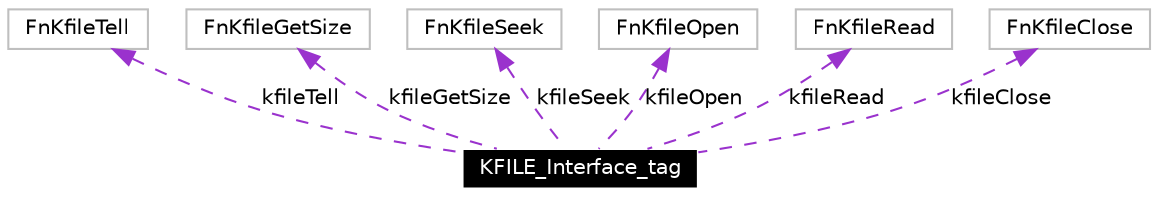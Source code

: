 digraph G
{
  edge [fontname="Helvetica",fontsize=10,labelfontname="Helvetica",labelfontsize=10];
  node [fontname="Helvetica",fontsize=10,shape=record];
  Node1 [label="KFILE_Interface_tag",height=0.2,width=0.4,color="white", fillcolor="black", style="filled" fontcolor="white"];
  Node2 -> Node1 [dir=back,color="darkorchid3",fontsize=10,style="dashed",label="kfileTell",fontname="Helvetica"];
  Node2 [label="FnKfileTell",height=0.2,width=0.4,color="grey75", fillcolor="white", style="filled"];
  Node3 -> Node1 [dir=back,color="darkorchid3",fontsize=10,style="dashed",label="kfileGetSize",fontname="Helvetica"];
  Node3 [label="FnKfileGetSize",height=0.2,width=0.4,color="grey75", fillcolor="white", style="filled"];
  Node4 -> Node1 [dir=back,color="darkorchid3",fontsize=10,style="dashed",label="kfileSeek",fontname="Helvetica"];
  Node4 [label="FnKfileSeek",height=0.2,width=0.4,color="grey75", fillcolor="white", style="filled"];
  Node5 -> Node1 [dir=back,color="darkorchid3",fontsize=10,style="dashed",label="kfileOpen",fontname="Helvetica"];
  Node5 [label="FnKfileOpen",height=0.2,width=0.4,color="grey75", fillcolor="white", style="filled"];
  Node6 -> Node1 [dir=back,color="darkorchid3",fontsize=10,style="dashed",label="kfileRead",fontname="Helvetica"];
  Node6 [label="FnKfileRead",height=0.2,width=0.4,color="grey75", fillcolor="white", style="filled"];
  Node7 -> Node1 [dir=back,color="darkorchid3",fontsize=10,style="dashed",label="kfileClose",fontname="Helvetica"];
  Node7 [label="FnKfileClose",height=0.2,width=0.4,color="grey75", fillcolor="white", style="filled"];
}
